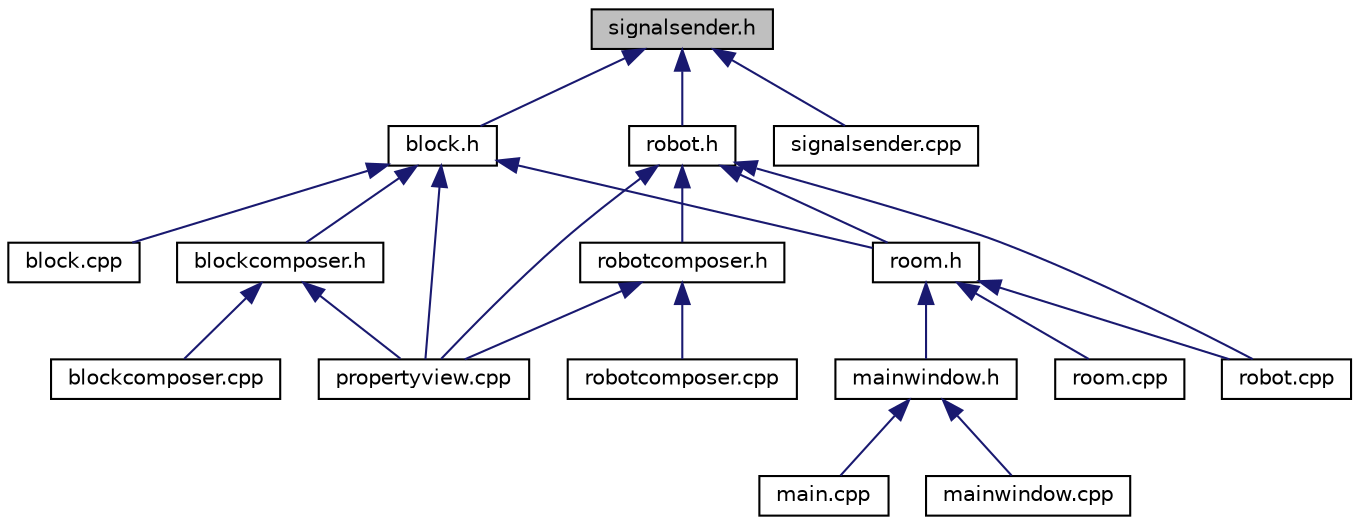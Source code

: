 digraph "signalsender.h"
{
 // LATEX_PDF_SIZE
  edge [fontname="Helvetica",fontsize="10",labelfontname="Helvetica",labelfontsize="10"];
  node [fontname="Helvetica",fontsize="10",shape=record];
  Node1 [label="signalsender.h",height=0.2,width=0.4,color="black", fillcolor="grey75", style="filled", fontcolor="black",tooltip="Class for sending signals when game entities are somehow transformed."];
  Node1 -> Node2 [dir="back",color="midnightblue",fontsize="10",style="solid"];
  Node2 [label="block.h",height=0.2,width=0.4,color="black", fillcolor="white", style="filled",URL="$block_8h.html",tooltip="Block game entity header file."];
  Node2 -> Node3 [dir="back",color="midnightblue",fontsize="10",style="solid"];
  Node3 [label="block.cpp",height=0.2,width=0.4,color="black", fillcolor="white", style="filled",URL="$block_8cpp.html",tooltip="block.h implementation"];
  Node2 -> Node4 [dir="back",color="midnightblue",fontsize="10",style="solid"];
  Node4 [label="blockcomposer.h",height=0.2,width=0.4,color="black", fillcolor="white", style="filled",URL="$blockcomposer_8h.html",tooltip="Block game entity binding class for property view"];
  Node4 -> Node5 [dir="back",color="midnightblue",fontsize="10",style="solid"];
  Node5 [label="blockcomposer.cpp",height=0.2,width=0.4,color="black", fillcolor="white", style="filled",URL="$blockcomposer_8cpp.html",tooltip="blockcomposer.h implementation"];
  Node4 -> Node6 [dir="back",color="midnightblue",fontsize="10",style="solid"];
  Node6 [label="propertyview.cpp",height=0.2,width=0.4,color="black", fillcolor="white", style="filled",URL="$propertyview_8cpp.html",tooltip="propertyview.h implementation"];
  Node2 -> Node6 [dir="back",color="midnightblue",fontsize="10",style="solid"];
  Node2 -> Node7 [dir="back",color="midnightblue",fontsize="10",style="solid"];
  Node7 [label="room.h",height=0.2,width=0.4,color="black", fillcolor="white", style="filled",URL="$room_8h.html",tooltip="Class that contains game entites"];
  Node7 -> Node8 [dir="back",color="midnightblue",fontsize="10",style="solid"];
  Node8 [label="mainwindow.h",height=0.2,width=0.4,color="black", fillcolor="white", style="filled",URL="$mainwindow_8h.html",tooltip="Main window class."];
  Node8 -> Node9 [dir="back",color="midnightblue",fontsize="10",style="solid"];
  Node9 [label="main.cpp",height=0.2,width=0.4,color="black", fillcolor="white", style="filled",URL="$main_8cpp.html",tooltip="Project main file"];
  Node8 -> Node10 [dir="back",color="midnightblue",fontsize="10",style="solid"];
  Node10 [label="mainwindow.cpp",height=0.2,width=0.4,color="black", fillcolor="white", style="filled",URL="$mainwindow_8cpp.html",tooltip="mainwindow.h implementation"];
  Node7 -> Node11 [dir="back",color="midnightblue",fontsize="10",style="solid"];
  Node11 [label="robot.cpp",height=0.2,width=0.4,color="black", fillcolor="white", style="filled",URL="$robot_8cpp.html",tooltip="robot.h implementation"];
  Node7 -> Node12 [dir="back",color="midnightblue",fontsize="10",style="solid"];
  Node12 [label="room.cpp",height=0.2,width=0.4,color="black", fillcolor="white", style="filled",URL="$room_8cpp.html",tooltip="room.h implementation"];
  Node1 -> Node13 [dir="back",color="midnightblue",fontsize="10",style="solid"];
  Node13 [label="robot.h",height=0.2,width=0.4,color="black", fillcolor="white", style="filled",URL="$robot_8h.html",tooltip="Robot game entity class."];
  Node13 -> Node6 [dir="back",color="midnightblue",fontsize="10",style="solid"];
  Node13 -> Node11 [dir="back",color="midnightblue",fontsize="10",style="solid"];
  Node13 -> Node14 [dir="back",color="midnightblue",fontsize="10",style="solid"];
  Node14 [label="robotcomposer.h",height=0.2,width=0.4,color="black", fillcolor="white", style="filled",URL="$robotcomposer_8h.html",tooltip="Robot game entity binding class for property view"];
  Node14 -> Node6 [dir="back",color="midnightblue",fontsize="10",style="solid"];
  Node14 -> Node15 [dir="back",color="midnightblue",fontsize="10",style="solid"];
  Node15 [label="robotcomposer.cpp",height=0.2,width=0.4,color="black", fillcolor="white", style="filled",URL="$robotcomposer_8cpp.html",tooltip="robotcomposer.h implementation"];
  Node13 -> Node7 [dir="back",color="midnightblue",fontsize="10",style="solid"];
  Node1 -> Node16 [dir="back",color="midnightblue",fontsize="10",style="solid"];
  Node16 [label="signalsender.cpp",height=0.2,width=0.4,color="black", fillcolor="white", style="filled",URL="$signalsender_8cpp.html",tooltip="signalsender.h implementation"];
}
